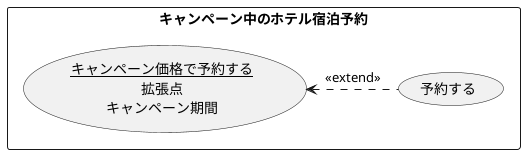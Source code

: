 @startuml ユースケース図
    rectangle キャンペーン中のホテル宿泊予約{
        usecase 予約する
        usecase (<u>キャンペーン価格で予約する</u>\n拡張点\nキャンペーン期間) as input

    }
    input <.(予約する) : <<extend>>
    @enduml